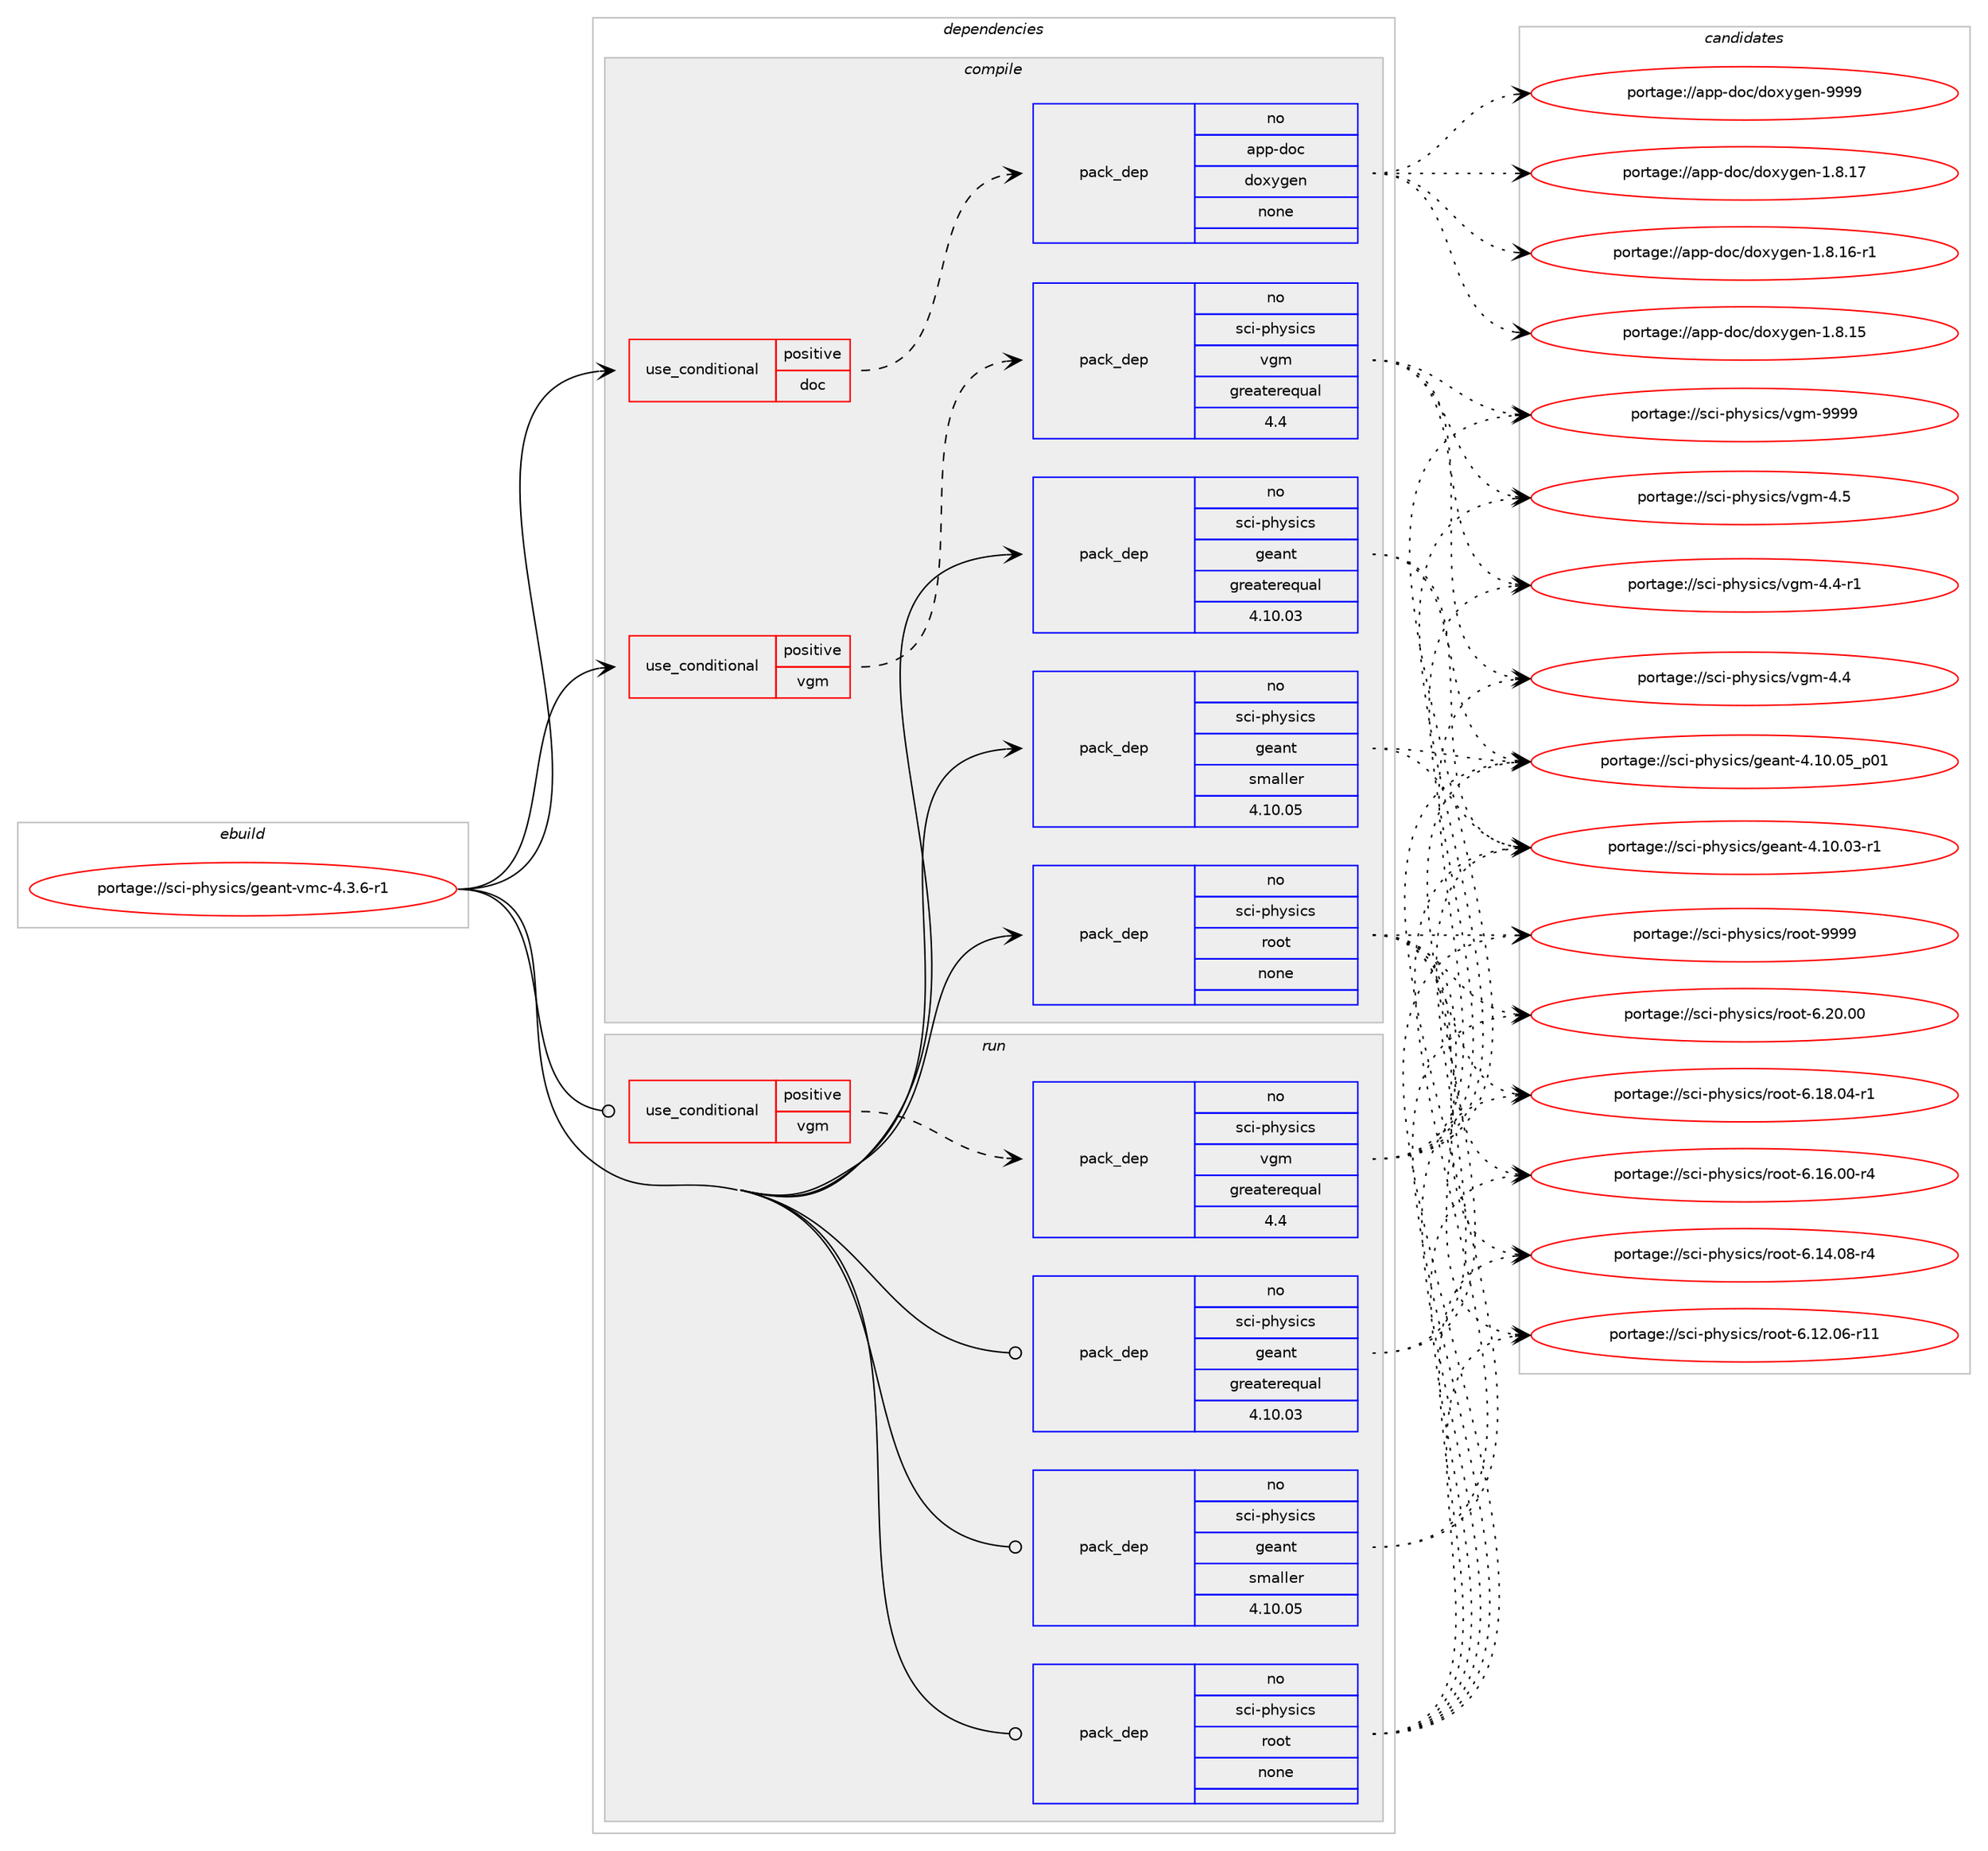 digraph prolog {

# *************
# Graph options
# *************

newrank=true;
concentrate=true;
compound=true;
graph [rankdir=LR,fontname=Helvetica,fontsize=10,ranksep=1.5];#, ranksep=2.5, nodesep=0.2];
edge  [arrowhead=vee];
node  [fontname=Helvetica,fontsize=10];

# **********
# The ebuild
# **********

subgraph cluster_leftcol {
color=gray;
rank=same;
label=<<i>ebuild</i>>;
id [label="portage://sci-physics/geant-vmc-4.3.6-r1", color=red, width=4, href="../sci-physics/geant-vmc-4.3.6-r1.svg"];
}

# ****************
# The dependencies
# ****************

subgraph cluster_midcol {
color=gray;
label=<<i>dependencies</i>>;
subgraph cluster_compile {
fillcolor="#eeeeee";
style=filled;
label=<<i>compile</i>>;
subgraph cond9286 {
dependency45136 [label=<<TABLE BORDER="0" CELLBORDER="1" CELLSPACING="0" CELLPADDING="4"><TR><TD ROWSPAN="3" CELLPADDING="10">use_conditional</TD></TR><TR><TD>positive</TD></TR><TR><TD>doc</TD></TR></TABLE>>, shape=none, color=red];
subgraph pack34860 {
dependency45137 [label=<<TABLE BORDER="0" CELLBORDER="1" CELLSPACING="0" CELLPADDING="4" WIDTH="220"><TR><TD ROWSPAN="6" CELLPADDING="30">pack_dep</TD></TR><TR><TD WIDTH="110">no</TD></TR><TR><TD>app-doc</TD></TR><TR><TD>doxygen</TD></TR><TR><TD>none</TD></TR><TR><TD></TD></TR></TABLE>>, shape=none, color=blue];
}
dependency45136:e -> dependency45137:w [weight=20,style="dashed",arrowhead="vee"];
}
id:e -> dependency45136:w [weight=20,style="solid",arrowhead="vee"];
subgraph cond9287 {
dependency45138 [label=<<TABLE BORDER="0" CELLBORDER="1" CELLSPACING="0" CELLPADDING="4"><TR><TD ROWSPAN="3" CELLPADDING="10">use_conditional</TD></TR><TR><TD>positive</TD></TR><TR><TD>vgm</TD></TR></TABLE>>, shape=none, color=red];
subgraph pack34861 {
dependency45139 [label=<<TABLE BORDER="0" CELLBORDER="1" CELLSPACING="0" CELLPADDING="4" WIDTH="220"><TR><TD ROWSPAN="6" CELLPADDING="30">pack_dep</TD></TR><TR><TD WIDTH="110">no</TD></TR><TR><TD>sci-physics</TD></TR><TR><TD>vgm</TD></TR><TR><TD>greaterequal</TD></TR><TR><TD>4.4</TD></TR></TABLE>>, shape=none, color=blue];
}
dependency45138:e -> dependency45139:w [weight=20,style="dashed",arrowhead="vee"];
}
id:e -> dependency45138:w [weight=20,style="solid",arrowhead="vee"];
subgraph pack34862 {
dependency45140 [label=<<TABLE BORDER="0" CELLBORDER="1" CELLSPACING="0" CELLPADDING="4" WIDTH="220"><TR><TD ROWSPAN="6" CELLPADDING="30">pack_dep</TD></TR><TR><TD WIDTH="110">no</TD></TR><TR><TD>sci-physics</TD></TR><TR><TD>geant</TD></TR><TR><TD>greaterequal</TD></TR><TR><TD>4.10.03</TD></TR></TABLE>>, shape=none, color=blue];
}
id:e -> dependency45140:w [weight=20,style="solid",arrowhead="vee"];
subgraph pack34863 {
dependency45141 [label=<<TABLE BORDER="0" CELLBORDER="1" CELLSPACING="0" CELLPADDING="4" WIDTH="220"><TR><TD ROWSPAN="6" CELLPADDING="30">pack_dep</TD></TR><TR><TD WIDTH="110">no</TD></TR><TR><TD>sci-physics</TD></TR><TR><TD>geant</TD></TR><TR><TD>smaller</TD></TR><TR><TD>4.10.05</TD></TR></TABLE>>, shape=none, color=blue];
}
id:e -> dependency45141:w [weight=20,style="solid",arrowhead="vee"];
subgraph pack34864 {
dependency45142 [label=<<TABLE BORDER="0" CELLBORDER="1" CELLSPACING="0" CELLPADDING="4" WIDTH="220"><TR><TD ROWSPAN="6" CELLPADDING="30">pack_dep</TD></TR><TR><TD WIDTH="110">no</TD></TR><TR><TD>sci-physics</TD></TR><TR><TD>root</TD></TR><TR><TD>none</TD></TR><TR><TD></TD></TR></TABLE>>, shape=none, color=blue];
}
id:e -> dependency45142:w [weight=20,style="solid",arrowhead="vee"];
}
subgraph cluster_compileandrun {
fillcolor="#eeeeee";
style=filled;
label=<<i>compile and run</i>>;
}
subgraph cluster_run {
fillcolor="#eeeeee";
style=filled;
label=<<i>run</i>>;
subgraph cond9288 {
dependency45143 [label=<<TABLE BORDER="0" CELLBORDER="1" CELLSPACING="0" CELLPADDING="4"><TR><TD ROWSPAN="3" CELLPADDING="10">use_conditional</TD></TR><TR><TD>positive</TD></TR><TR><TD>vgm</TD></TR></TABLE>>, shape=none, color=red];
subgraph pack34865 {
dependency45144 [label=<<TABLE BORDER="0" CELLBORDER="1" CELLSPACING="0" CELLPADDING="4" WIDTH="220"><TR><TD ROWSPAN="6" CELLPADDING="30">pack_dep</TD></TR><TR><TD WIDTH="110">no</TD></TR><TR><TD>sci-physics</TD></TR><TR><TD>vgm</TD></TR><TR><TD>greaterequal</TD></TR><TR><TD>4.4</TD></TR></TABLE>>, shape=none, color=blue];
}
dependency45143:e -> dependency45144:w [weight=20,style="dashed",arrowhead="vee"];
}
id:e -> dependency45143:w [weight=20,style="solid",arrowhead="odot"];
subgraph pack34866 {
dependency45145 [label=<<TABLE BORDER="0" CELLBORDER="1" CELLSPACING="0" CELLPADDING="4" WIDTH="220"><TR><TD ROWSPAN="6" CELLPADDING="30">pack_dep</TD></TR><TR><TD WIDTH="110">no</TD></TR><TR><TD>sci-physics</TD></TR><TR><TD>geant</TD></TR><TR><TD>greaterequal</TD></TR><TR><TD>4.10.03</TD></TR></TABLE>>, shape=none, color=blue];
}
id:e -> dependency45145:w [weight=20,style="solid",arrowhead="odot"];
subgraph pack34867 {
dependency45146 [label=<<TABLE BORDER="0" CELLBORDER="1" CELLSPACING="0" CELLPADDING="4" WIDTH="220"><TR><TD ROWSPAN="6" CELLPADDING="30">pack_dep</TD></TR><TR><TD WIDTH="110">no</TD></TR><TR><TD>sci-physics</TD></TR><TR><TD>geant</TD></TR><TR><TD>smaller</TD></TR><TR><TD>4.10.05</TD></TR></TABLE>>, shape=none, color=blue];
}
id:e -> dependency45146:w [weight=20,style="solid",arrowhead="odot"];
subgraph pack34868 {
dependency45147 [label=<<TABLE BORDER="0" CELLBORDER="1" CELLSPACING="0" CELLPADDING="4" WIDTH="220"><TR><TD ROWSPAN="6" CELLPADDING="30">pack_dep</TD></TR><TR><TD WIDTH="110">no</TD></TR><TR><TD>sci-physics</TD></TR><TR><TD>root</TD></TR><TR><TD>none</TD></TR><TR><TD></TD></TR></TABLE>>, shape=none, color=blue];
}
id:e -> dependency45147:w [weight=20,style="solid",arrowhead="odot"];
}
}

# **************
# The candidates
# **************

subgraph cluster_choices {
rank=same;
color=gray;
label=<<i>candidates</i>>;

subgraph choice34860 {
color=black;
nodesep=1;
choice971121124510011199471001111201211031011104557575757 [label="portage://app-doc/doxygen-9999", color=red, width=4,href="../app-doc/doxygen-9999.svg"];
choice9711211245100111994710011112012110310111045494656464955 [label="portage://app-doc/doxygen-1.8.17", color=red, width=4,href="../app-doc/doxygen-1.8.17.svg"];
choice97112112451001119947100111120121103101110454946564649544511449 [label="portage://app-doc/doxygen-1.8.16-r1", color=red, width=4,href="../app-doc/doxygen-1.8.16-r1.svg"];
choice9711211245100111994710011112012110310111045494656464953 [label="portage://app-doc/doxygen-1.8.15", color=red, width=4,href="../app-doc/doxygen-1.8.15.svg"];
dependency45137:e -> choice971121124510011199471001111201211031011104557575757:w [style=dotted,weight="100"];
dependency45137:e -> choice9711211245100111994710011112012110310111045494656464955:w [style=dotted,weight="100"];
dependency45137:e -> choice97112112451001119947100111120121103101110454946564649544511449:w [style=dotted,weight="100"];
dependency45137:e -> choice9711211245100111994710011112012110310111045494656464953:w [style=dotted,weight="100"];
}
subgraph choice34861 {
color=black;
nodesep=1;
choice115991054511210412111510599115471181031094557575757 [label="portage://sci-physics/vgm-9999", color=red, width=4,href="../sci-physics/vgm-9999.svg"];
choice1159910545112104121115105991154711810310945524653 [label="portage://sci-physics/vgm-4.5", color=red, width=4,href="../sci-physics/vgm-4.5.svg"];
choice11599105451121041211151059911547118103109455246524511449 [label="portage://sci-physics/vgm-4.4-r1", color=red, width=4,href="../sci-physics/vgm-4.4-r1.svg"];
choice1159910545112104121115105991154711810310945524652 [label="portage://sci-physics/vgm-4.4", color=red, width=4,href="../sci-physics/vgm-4.4.svg"];
dependency45139:e -> choice115991054511210412111510599115471181031094557575757:w [style=dotted,weight="100"];
dependency45139:e -> choice1159910545112104121115105991154711810310945524653:w [style=dotted,weight="100"];
dependency45139:e -> choice11599105451121041211151059911547118103109455246524511449:w [style=dotted,weight="100"];
dependency45139:e -> choice1159910545112104121115105991154711810310945524652:w [style=dotted,weight="100"];
}
subgraph choice34862 {
color=black;
nodesep=1;
choice11599105451121041211151059911547103101971101164552464948464853951124849 [label="portage://sci-physics/geant-4.10.05_p01", color=red, width=4,href="../sci-physics/geant-4.10.05_p01.svg"];
choice115991054511210412111510599115471031019711011645524649484648514511449 [label="portage://sci-physics/geant-4.10.03-r1", color=red, width=4,href="../sci-physics/geant-4.10.03-r1.svg"];
dependency45140:e -> choice11599105451121041211151059911547103101971101164552464948464853951124849:w [style=dotted,weight="100"];
dependency45140:e -> choice115991054511210412111510599115471031019711011645524649484648514511449:w [style=dotted,weight="100"];
}
subgraph choice34863 {
color=black;
nodesep=1;
choice11599105451121041211151059911547103101971101164552464948464853951124849 [label="portage://sci-physics/geant-4.10.05_p01", color=red, width=4,href="../sci-physics/geant-4.10.05_p01.svg"];
choice115991054511210412111510599115471031019711011645524649484648514511449 [label="portage://sci-physics/geant-4.10.03-r1", color=red, width=4,href="../sci-physics/geant-4.10.03-r1.svg"];
dependency45141:e -> choice11599105451121041211151059911547103101971101164552464948464853951124849:w [style=dotted,weight="100"];
dependency45141:e -> choice115991054511210412111510599115471031019711011645524649484648514511449:w [style=dotted,weight="100"];
}
subgraph choice34864 {
color=black;
nodesep=1;
choice115991054511210412111510599115471141111111164557575757 [label="portage://sci-physics/root-9999", color=red, width=4,href="../sci-physics/root-9999.svg"];
choice115991054511210412111510599115471141111111164554465048464848 [label="portage://sci-physics/root-6.20.00", color=red, width=4,href="../sci-physics/root-6.20.00.svg"];
choice1159910545112104121115105991154711411111111645544649564648524511449 [label="portage://sci-physics/root-6.18.04-r1", color=red, width=4,href="../sci-physics/root-6.18.04-r1.svg"];
choice1159910545112104121115105991154711411111111645544649544648484511452 [label="portage://sci-physics/root-6.16.00-r4", color=red, width=4,href="../sci-physics/root-6.16.00-r4.svg"];
choice1159910545112104121115105991154711411111111645544649524648564511452 [label="portage://sci-physics/root-6.14.08-r4", color=red, width=4,href="../sci-physics/root-6.14.08-r4.svg"];
choice115991054511210412111510599115471141111111164554464950464854451144949 [label="portage://sci-physics/root-6.12.06-r11", color=red, width=4,href="../sci-physics/root-6.12.06-r11.svg"];
dependency45142:e -> choice115991054511210412111510599115471141111111164557575757:w [style=dotted,weight="100"];
dependency45142:e -> choice115991054511210412111510599115471141111111164554465048464848:w [style=dotted,weight="100"];
dependency45142:e -> choice1159910545112104121115105991154711411111111645544649564648524511449:w [style=dotted,weight="100"];
dependency45142:e -> choice1159910545112104121115105991154711411111111645544649544648484511452:w [style=dotted,weight="100"];
dependency45142:e -> choice1159910545112104121115105991154711411111111645544649524648564511452:w [style=dotted,weight="100"];
dependency45142:e -> choice115991054511210412111510599115471141111111164554464950464854451144949:w [style=dotted,weight="100"];
}
subgraph choice34865 {
color=black;
nodesep=1;
choice115991054511210412111510599115471181031094557575757 [label="portage://sci-physics/vgm-9999", color=red, width=4,href="../sci-physics/vgm-9999.svg"];
choice1159910545112104121115105991154711810310945524653 [label="portage://sci-physics/vgm-4.5", color=red, width=4,href="../sci-physics/vgm-4.5.svg"];
choice11599105451121041211151059911547118103109455246524511449 [label="portage://sci-physics/vgm-4.4-r1", color=red, width=4,href="../sci-physics/vgm-4.4-r1.svg"];
choice1159910545112104121115105991154711810310945524652 [label="portage://sci-physics/vgm-4.4", color=red, width=4,href="../sci-physics/vgm-4.4.svg"];
dependency45144:e -> choice115991054511210412111510599115471181031094557575757:w [style=dotted,weight="100"];
dependency45144:e -> choice1159910545112104121115105991154711810310945524653:w [style=dotted,weight="100"];
dependency45144:e -> choice11599105451121041211151059911547118103109455246524511449:w [style=dotted,weight="100"];
dependency45144:e -> choice1159910545112104121115105991154711810310945524652:w [style=dotted,weight="100"];
}
subgraph choice34866 {
color=black;
nodesep=1;
choice11599105451121041211151059911547103101971101164552464948464853951124849 [label="portage://sci-physics/geant-4.10.05_p01", color=red, width=4,href="../sci-physics/geant-4.10.05_p01.svg"];
choice115991054511210412111510599115471031019711011645524649484648514511449 [label="portage://sci-physics/geant-4.10.03-r1", color=red, width=4,href="../sci-physics/geant-4.10.03-r1.svg"];
dependency45145:e -> choice11599105451121041211151059911547103101971101164552464948464853951124849:w [style=dotted,weight="100"];
dependency45145:e -> choice115991054511210412111510599115471031019711011645524649484648514511449:w [style=dotted,weight="100"];
}
subgraph choice34867 {
color=black;
nodesep=1;
choice11599105451121041211151059911547103101971101164552464948464853951124849 [label="portage://sci-physics/geant-4.10.05_p01", color=red, width=4,href="../sci-physics/geant-4.10.05_p01.svg"];
choice115991054511210412111510599115471031019711011645524649484648514511449 [label="portage://sci-physics/geant-4.10.03-r1", color=red, width=4,href="../sci-physics/geant-4.10.03-r1.svg"];
dependency45146:e -> choice11599105451121041211151059911547103101971101164552464948464853951124849:w [style=dotted,weight="100"];
dependency45146:e -> choice115991054511210412111510599115471031019711011645524649484648514511449:w [style=dotted,weight="100"];
}
subgraph choice34868 {
color=black;
nodesep=1;
choice115991054511210412111510599115471141111111164557575757 [label="portage://sci-physics/root-9999", color=red, width=4,href="../sci-physics/root-9999.svg"];
choice115991054511210412111510599115471141111111164554465048464848 [label="portage://sci-physics/root-6.20.00", color=red, width=4,href="../sci-physics/root-6.20.00.svg"];
choice1159910545112104121115105991154711411111111645544649564648524511449 [label="portage://sci-physics/root-6.18.04-r1", color=red, width=4,href="../sci-physics/root-6.18.04-r1.svg"];
choice1159910545112104121115105991154711411111111645544649544648484511452 [label="portage://sci-physics/root-6.16.00-r4", color=red, width=4,href="../sci-physics/root-6.16.00-r4.svg"];
choice1159910545112104121115105991154711411111111645544649524648564511452 [label="portage://sci-physics/root-6.14.08-r4", color=red, width=4,href="../sci-physics/root-6.14.08-r4.svg"];
choice115991054511210412111510599115471141111111164554464950464854451144949 [label="portage://sci-physics/root-6.12.06-r11", color=red, width=4,href="../sci-physics/root-6.12.06-r11.svg"];
dependency45147:e -> choice115991054511210412111510599115471141111111164557575757:w [style=dotted,weight="100"];
dependency45147:e -> choice115991054511210412111510599115471141111111164554465048464848:w [style=dotted,weight="100"];
dependency45147:e -> choice1159910545112104121115105991154711411111111645544649564648524511449:w [style=dotted,weight="100"];
dependency45147:e -> choice1159910545112104121115105991154711411111111645544649544648484511452:w [style=dotted,weight="100"];
dependency45147:e -> choice1159910545112104121115105991154711411111111645544649524648564511452:w [style=dotted,weight="100"];
dependency45147:e -> choice115991054511210412111510599115471141111111164554464950464854451144949:w [style=dotted,weight="100"];
}
}

}
